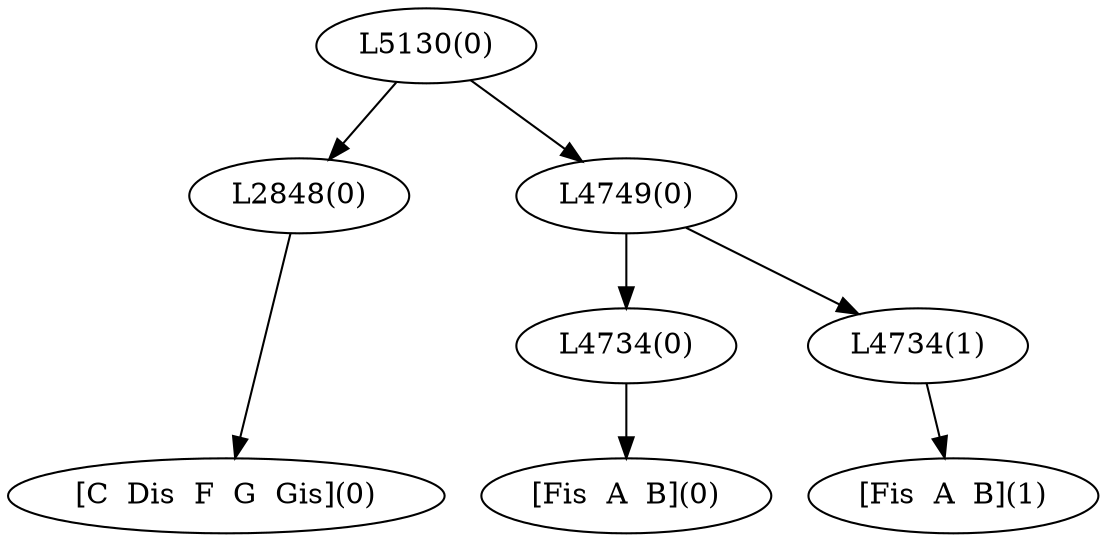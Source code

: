 digraph sample{
"L2848(0)"->"[C  Dis  F  G  Gis](0)"
"L4734(0)"->"[Fis  A  B](0)"
"L4734(1)"->"[Fis  A  B](1)"
"L4749(0)"->"L4734(0)"
"L4749(0)"->"L4734(1)"
"L5130(0)"->"L2848(0)"
"L5130(0)"->"L4749(0)"
{rank = min; "L5130(0)"}
{rank = same; "L2848(0)"; "L4749(0)";}
{rank = same; "L4734(0)"; "L4734(1)";}
{rank = max; "[C  Dis  F  G  Gis](0)"; "[Fis  A  B](0)"; "[Fis  A  B](1)";}
}